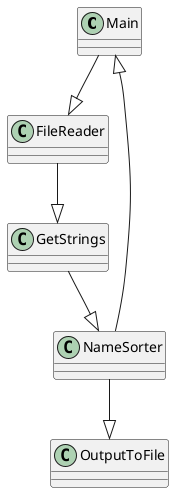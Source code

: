 @startuml
class Main

Main --|> FileReader

FileReader --|> GetStrings
GetStrings --|> NameSorter

NameSorter --|> Main
NameSorter --|> OutputToFile
@enduml